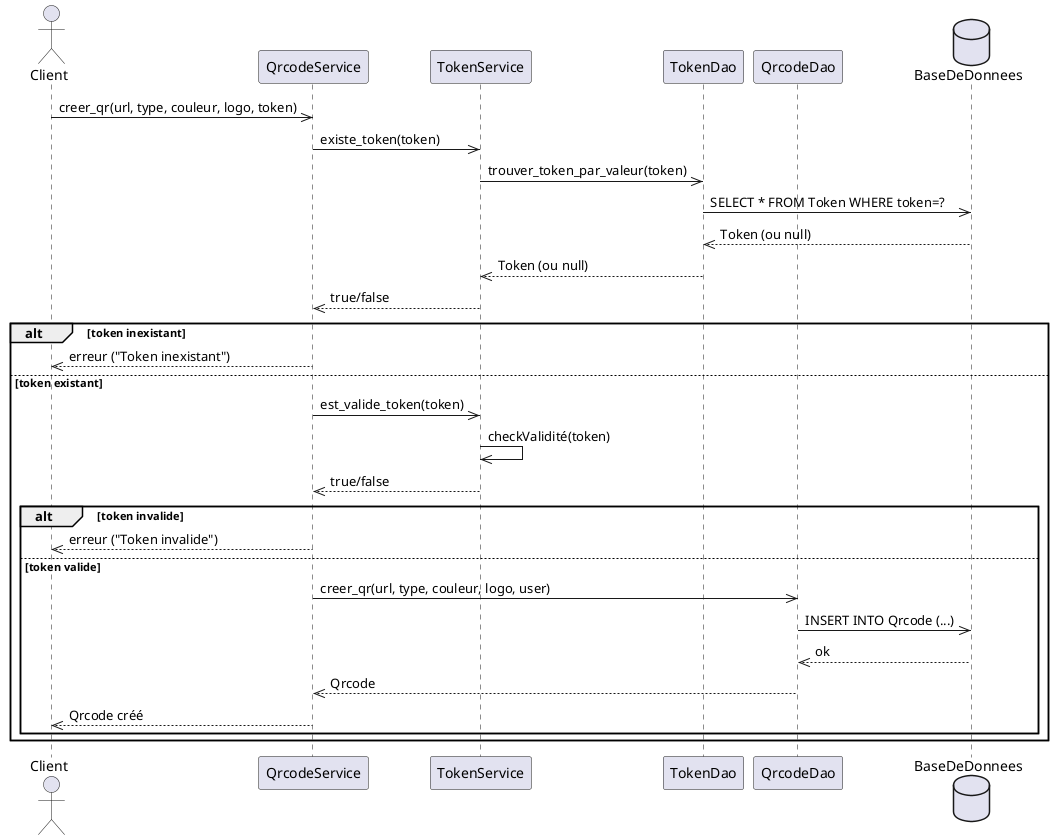 
@startuml

/' 
-------------------------------------------------------------------
  NOTICE D’UTILISATION DANS VSCODE 

  1. Installer Java et Graphviz dans l' environnement :
     - Ouvre un terminal puis tape :
         sudo apt update
         sudo apt install -y default-jre graphviz

  2. Dans VSCode :
     - Installer l’extension "PlantUML"

  3. Exécution :
     - Ouvrir ce fichier .puml dans VSCode
     - Appuyer sur ALT + D pour générer et prévisualiser le diagramme
------------------------------------------------------------------- 
'/

actor Client

participant "QrcodeService" as QrService
participant "TokenService" as TokenService
participant "TokenDao" as TokenDAO
participant "QrcodeDao" as QrDAO
database "BaseDeDonnees" as BDD

Client ->> QrService: creer_qr(url, type, couleur, logo, token)

' Vérification existence du token
QrService ->> TokenService: existe_token(token)
TokenService ->> TokenDAO: trouver_token_par_valeur(token)
TokenDAO ->> BDD: SELECT * FROM Token WHERE token=?
BDD -->> TokenDAO: Token (ou null)
TokenDAO -->> TokenService: Token (ou null)
TokenService -->> QrService: true/false

alt token inexistant
    QrService -->> Client: erreur ("Token inexistant")
else token existant
    ' Vérification validité du token
    QrService ->> TokenService: est_valide_token(token)
    TokenService ->> TokenService: checkValidité(token)
    TokenService -->> QrService: true/false

    alt token invalide
        QrService -->> Client: erreur ("Token invalide")
    else token valide
        ' Création du QRCode
        QrService ->> QrDAO: creer_qr(url, type, couleur, logo, user)
        QrDAO ->> BDD: INSERT INTO Qrcode (...)
        BDD -->> QrDAO: ok
        QrDAO -->> QrService: Qrcode
        QrService -->> Client: Qrcode créé
    end
end
@enduml
